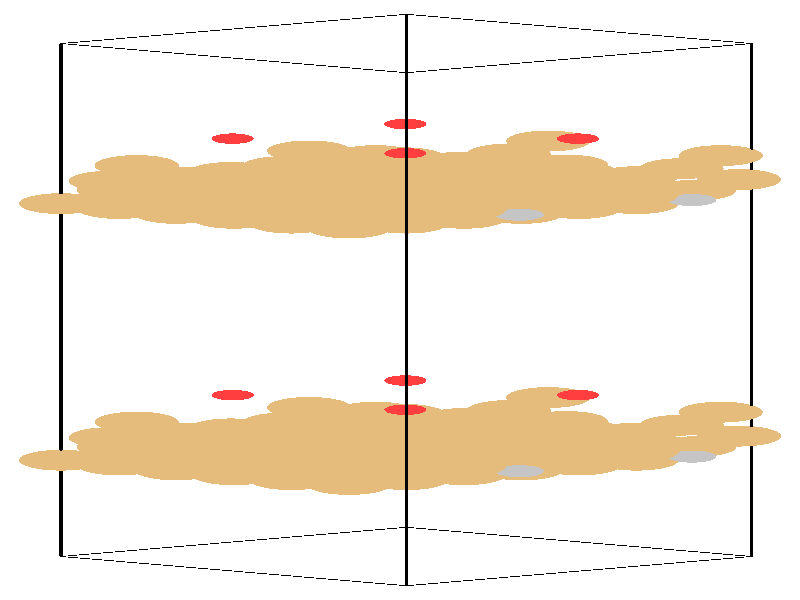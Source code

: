 #include "colors.inc"
#include "finish.inc"

global_settings {assumed_gamma 1 max_trace_level 6}
background {color White}
camera {orthographic
  right -25.09*x up 76.08*y
  direction 1.00*z
  location <0,0,50.00> look_at <0,0,0>}
light_source {<  2.00,   3.00,  40.00> color White
  area_light <0.70, 0, 0>, <0, 0.70, 0>, 3, 3
  adaptive 1 jitter}

#declare simple = finish {phong 0.7}
#declare pale = finish {ambient .5 diffuse .85 roughness .001 specular 0.200 }
#declare intermediate = finish {ambient 0.3 diffuse 0.6 specular 0.10 roughness 0.04 }
#declare vmd = finish {ambient .0 diffuse .65 phong 0.1 phong_size 40. specular 0.500 }
#declare jmol = finish {ambient .2 diffuse .6 specular 1 roughness .001 metallic}
#declare ase2 = finish {ambient 0.05 brilliance 3 diffuse 0.6 metallic specular 0.70 roughness 0.04 reflection 0.15}
#declare ase3 = finish {ambient .15 brilliance 2 diffuse .6 metallic specular 1. roughness .001 reflection .0}
#declare glass = finish {ambient .05 diffuse .3 specular 1. roughness .001}
#declare glass2 = finish {ambient .0 diffuse .3 specular 1. reflection .25 roughness .001}
#declare Rcell = 0.050;
#declare Rbond = 0.100;

#macro atom(LOC, R, COL, TRANS, FIN)
  sphere{LOC, R texture{pigment{color COL transmit TRANS} finish{FIN}}}
#end
#macro constrain(LOC, R, COL, TRANS FIN)
union{torus{R, Rcell rotate 45*z texture{pigment{color COL transmit TRANS} finish{FIN}}}
      torus{R, Rcell rotate -45*z texture{pigment{color COL transmit TRANS} finish{FIN}}}
      translate LOC}
#end

cylinder {<-10.63, -32.52, -33.83>, <  0.20, -36.23, -23.65>, Rcell pigment {Black}}
cylinder {<  0.20, -28.82, -44.00>, < 11.03, -32.52, -33.83>, Rcell pigment {Black}}
cylinder {<  0.20,  36.23, -20.33>, < 11.03,  32.52, -10.15>, Rcell pigment {Black}}
cylinder {<-10.63,  32.52, -10.15>, <  0.20,  28.82,   0.03>, Rcell pigment {Black}}
cylinder {<-10.63, -32.52, -33.83>, <  0.20, -28.82, -44.00>, Rcell pigment {Black}}
cylinder {<  0.20, -36.23, -23.65>, < 11.03, -32.52, -33.83>, Rcell pigment {Black}}
cylinder {<  0.20,  28.82,   0.03>, < 11.03,  32.52, -10.15>, Rcell pigment {Black}}
cylinder {<-10.63,  32.52, -10.15>, <  0.20,  36.23, -20.33>, Rcell pigment {Black}}
cylinder {<-10.63, -32.52, -33.83>, <-10.63,  32.52, -10.15>, Rcell pigment {Black}}
cylinder {<  0.20, -36.23, -23.65>, <  0.20,  28.82,   0.03>, Rcell pigment {Black}}
cylinder {< 11.03, -32.52, -33.83>, < 11.03,  32.52, -10.15>, Rcell pigment {Black}}
cylinder {<  0.20, -28.82, -44.00>, <  0.20,  36.23, -20.33>, Rcell pigment {Black}}
atom(<-10.63, -20.31, -29.38>, 1.32, rgb <0.78, 0.50, 0.20>, 0.0, ase3) // #0 
atom(< -8.82, -20.92, -27.68>, 1.32, rgb <0.78, 0.50, 0.20>, 0.0, ase3) // #1 
atom(< -7.02, -21.54, -25.99>, 1.32, rgb <0.78, 0.50, 0.20>, 0.0, ase3) // #2 
atom(< -8.82, -19.69, -31.08>, 1.32, rgb <0.78, 0.50, 0.20>, 0.0, ase3) // #3 
atom(< -7.02, -20.31, -29.38>, 1.32, rgb <0.78, 0.50, 0.20>, 0.0, ase3) // #4 
atom(< -5.21, -20.92, -27.68>, 1.32, rgb <0.78, 0.50, 0.20>, 0.0, ase3) // #5 
atom(< -7.02, -19.07, -32.77>, 1.32, rgb <0.78, 0.50, 0.20>, 0.0, ase3) // #6 
atom(< -5.21, -19.69, -31.08>, 1.32, rgb <0.78, 0.50, 0.20>, 0.0, ase3) // #7 
atom(< -3.41, -20.31, -29.38>, 1.32, rgb <0.78, 0.50, 0.20>, 0.0, ase3) // #8 
atom(< -8.82, -18.61, -28.76>, 1.32, rgb <0.78, 0.50, 0.20>, 0.0, ase3) // #9 
atom(< -7.02, -19.23, -27.07>, 1.32, rgb <0.78, 0.50, 0.20>, 0.0, ase3) // #10 
atom(< -5.21, -19.85, -25.37>, 1.32, rgb <0.78, 0.50, 0.20>, 0.0, ase3) // #11 
atom(< -7.02, -17.99, -30.46>, 1.32, rgb <0.78, 0.50, 0.20>, 0.0, ase3) // #12 
atom(< -5.21, -18.61, -28.76>, 1.32, rgb <0.78, 0.50, 0.20>, 0.0, ase3) // #13 
atom(< -3.41, -19.23, -27.07>, 1.32, rgb <0.78, 0.50, 0.20>, 0.0, ase3) // #14 
atom(< -5.21, -17.38, -32.15>, 1.32, rgb <0.78, 0.50, 0.20>, 0.0, ase3) // #15 
atom(< -3.41, -17.99, -30.46>, 1.32, rgb <0.78, 0.50, 0.20>, 0.0, ase3) // #16 
atom(< -1.60, -18.61, -28.76>, 1.32, rgb <0.78, 0.50, 0.20>, 0.0, ase3) // #17 
atom(< 10.63, -17.26, -28.16>, 1.32, rgb <0.78, 0.50, 0.20>, 0.0, ase3) // #18 
atom(< -9.07, -17.45, -26.68>, 1.32, rgb <0.78, 0.50, 0.20>, 0.0, ase3) // #19 
atom(<  3.41, -14.01, -34.99>, 1.32, rgb <0.78, 0.50, 0.20>, 0.0, ase3) // #20 
atom(< -8.26, -15.48, -28.68>, 1.32, rgb <0.78, 0.50, 0.20>, 0.0, ase3) // #21 
atom(< -6.73, -16.93, -28.02>, 1.32, rgb <0.78, 0.50, 0.20>, 0.0, ase3) // #22 
atom(< -5.20, -17.38, -25.92>, 1.32, rgb <0.78, 0.50, 0.20>, 0.0, ase3) // #23 
atom(<  4.65, -16.07, -22.22>, 1.32, rgb <0.78, 0.50, 0.20>, 0.0, ase3) // #24 
atom(< -5.31, -16.34, -29.78>, 1.32, rgb <0.78, 0.50, 0.20>, 0.0, ase3) // #25 
atom(< -3.42, -16.88, -28.21>, 1.32, rgb <0.78, 0.50, 0.20>, 0.0, ase3) // #26 
atom(<  0.17, -10.21, -30.86>, 0.66, rgb <1.00, 0.05, 0.05>, 0.0, ase3) // #27 
atom(< -1.67, -19.86, -27.42>, 0.76, rgb <0.56, 0.56, 0.56>, 0.0, ase3) // #28 
atom(<-10.63,  12.22, -17.54>, 1.32, rgb <0.78, 0.50, 0.20>, 0.0, ase3) // #29 
atom(< -8.82,  11.60, -15.85>, 1.32, rgb <0.78, 0.50, 0.20>, 0.0, ase3) // #30 
atom(< -7.02,  10.98, -14.15>, 1.32, rgb <0.78, 0.50, 0.20>, 0.0, ase3) // #31 
atom(< -8.82,  12.83, -19.24>, 1.32, rgb <0.78, 0.50, 0.20>, 0.0, ase3) // #32 
atom(< -7.02,  12.22, -17.54>, 1.32, rgb <0.78, 0.50, 0.20>, 0.0, ase3) // #33 
atom(< -5.21,  11.60, -15.85>, 1.32, rgb <0.78, 0.50, 0.20>, 0.0, ase3) // #34 
atom(< -7.02,  13.45, -20.93>, 1.32, rgb <0.78, 0.50, 0.20>, 0.0, ase3) // #35 
atom(< -5.21,  12.83, -19.24>, 1.32, rgb <0.78, 0.50, 0.20>, 0.0, ase3) // #36 
atom(< -3.41,  12.22, -17.54>, 1.32, rgb <0.78, 0.50, 0.20>, 0.0, ase3) // #37 
atom(< -8.82,  13.91, -16.92>, 1.32, rgb <0.78, 0.50, 0.20>, 0.0, ase3) // #38 
atom(< -7.02,  13.29, -15.23>, 1.32, rgb <0.78, 0.50, 0.20>, 0.0, ase3) // #39 
atom(< -5.21,  12.68, -13.53>, 1.32, rgb <0.78, 0.50, 0.20>, 0.0, ase3) // #40 
atom(< -7.02,  14.53, -18.62>, 1.32, rgb <0.78, 0.50, 0.20>, 0.0, ase3) // #41 
atom(< -5.21,  13.91, -16.92>, 1.32, rgb <0.78, 0.50, 0.20>, 0.0, ase3) // #42 
atom(< -3.41,  13.29, -15.23>, 1.32, rgb <0.78, 0.50, 0.20>, 0.0, ase3) // #43 
atom(< -5.21,  15.15, -20.32>, 1.32, rgb <0.78, 0.50, 0.20>, 0.0, ase3) // #44 
atom(< -3.41,  14.53, -18.62>, 1.32, rgb <0.78, 0.50, 0.20>, 0.0, ase3) // #45 
atom(< -1.60,  13.91, -16.92>, 1.32, rgb <0.78, 0.50, 0.20>, 0.0, ase3) // #46 
atom(< 10.63,  15.27, -16.32>, 1.32, rgb <0.78, 0.50, 0.20>, 0.0, ase3) // #47 
atom(< -9.07,  15.07, -14.85>, 1.32, rgb <0.78, 0.50, 0.20>, 0.0, ase3) // #48 
atom(<  3.41,  18.51, -23.15>, 1.32, rgb <0.78, 0.50, 0.20>, 0.0, ase3) // #49 
atom(< -8.26,  17.05, -16.84>, 1.32, rgb <0.78, 0.50, 0.20>, 0.0, ase3) // #50 
atom(< -6.73,  15.59, -16.18>, 1.32, rgb <0.78, 0.50, 0.20>, 0.0, ase3) // #51 
atom(< -5.20,  15.14, -14.09>, 1.32, rgb <0.78, 0.50, 0.20>, 0.0, ase3) // #52 
atom(<  4.65,  16.45, -10.39>, 1.32, rgb <0.78, 0.50, 0.20>, 0.0, ase3) // #53 
atom(< -5.31,  16.18, -17.94>, 1.32, rgb <0.78, 0.50, 0.20>, 0.0, ase3) // #54 
atom(< -3.42,  15.64, -16.37>, 1.32, rgb <0.78, 0.50, 0.20>, 0.0, ase3) // #55 
atom(<  0.17,  22.31, -19.02>, 0.66, rgb <1.00, 0.05, 0.05>, 0.0, ase3) // #56 
atom(< -1.67,  12.67, -15.59>, 0.76, rgb <0.56, 0.56, 0.56>, 0.0, ase3) // #57 
atom(< -5.21, -18.45, -34.47>, 1.32, rgb <0.78, 0.50, 0.20>, 0.0, ase3) // #58 
atom(< -3.41, -19.07, -32.77>, 1.32, rgb <0.78, 0.50, 0.20>, 0.0, ase3) // #59 
atom(< -1.60, -19.69, -31.08>, 1.32, rgb <0.78, 0.50, 0.20>, 0.0, ase3) // #60 
atom(< -3.41, -17.84, -36.16>, 1.32, rgb <0.78, 0.50, 0.20>, 0.0, ase3) // #61 
atom(< -1.60, -18.45, -34.47>, 1.32, rgb <0.78, 0.50, 0.20>, 0.0, ase3) // #62 
atom(<  0.20, -19.07, -32.77>, 1.32, rgb <0.78, 0.50, 0.20>, 0.0, ase3) // #63 
atom(< -1.60, -17.22, -37.86>, 1.32, rgb <0.78, 0.50, 0.20>, 0.0, ase3) // #64 
atom(<  0.20, -17.84, -36.16>, 1.32, rgb <0.78, 0.50, 0.20>, 0.0, ase3) // #65 
atom(<  2.01, -18.45, -34.47>, 1.32, rgb <0.78, 0.50, 0.20>, 0.0, ase3) // #66 
atom(< -3.41, -16.76, -33.85>, 1.32, rgb <0.78, 0.50, 0.20>, 0.0, ase3) // #67 
atom(< -1.60, -17.38, -32.15>, 1.32, rgb <0.78, 0.50, 0.20>, 0.0, ase3) // #68 
atom(<  0.20, -17.99, -30.46>, 1.32, rgb <0.78, 0.50, 0.20>, 0.0, ase3) // #69 
atom(< -1.60, -16.14, -35.55>, 1.32, rgb <0.78, 0.50, 0.20>, 0.0, ase3) // #70 
atom(<  0.20, -16.76, -33.85>, 1.32, rgb <0.78, 0.50, 0.20>, 0.0, ase3) // #71 
atom(<  2.01, -17.38, -32.15>, 1.32, rgb <0.78, 0.50, 0.20>, 0.0, ase3) // #72 
atom(<  0.20, -15.52, -37.24>, 1.32, rgb <0.78, 0.50, 0.20>, 0.0, ase3) // #73 
atom(<  2.01, -16.14, -35.55>, 1.32, rgb <0.78, 0.50, 0.20>, 0.0, ase3) // #74 
atom(<  3.81, -16.76, -33.85>, 1.32, rgb <0.78, 0.50, 0.20>, 0.0, ase3) // #75 
atom(<  5.21, -19.11, -23.07>, 1.32, rgb <0.78, 0.50, 0.20>, 0.0, ase3) // #76 
atom(< -3.65, -15.60, -31.77>, 1.32, rgb <0.78, 0.50, 0.20>, 0.0, ase3) // #77 
atom(< -2.00, -15.87, -29.90>, 1.32, rgb <0.78, 0.50, 0.20>, 0.0, ase3) // #78 
atom(< -2.85, -13.62, -33.77>, 1.32, rgb <0.78, 0.50, 0.20>, 0.0, ase3) // #79 
atom(< -1.31, -15.08, -33.10>, 1.32, rgb <0.78, 0.50, 0.20>, 0.0, ase3) // #80 
atom(<  0.21, -15.53, -31.01>, 1.32, rgb <0.78, 0.50, 0.20>, 0.0, ase3) // #81 
atom(< 10.06, -14.22, -27.31>, 1.32, rgb <0.78, 0.50, 0.20>, 0.0, ase3) // #82 
atom(<  0.11, -14.49, -34.87>, 1.32, rgb <0.78, 0.50, 0.20>, 0.0, ase3) // #83 
atom(<  1.99, -15.03, -33.30>, 1.32, rgb <0.78, 0.50, 0.20>, 0.0, ase3) // #84 
atom(< -5.25, -12.06, -25.77>, 0.66, rgb <1.00, 0.05, 0.05>, 0.0, ase3) // #85 
atom(<  3.75, -18.00, -32.51>, 0.76, rgb <0.56, 0.56, 0.56>, 0.0, ase3) // #86 
atom(< -5.21,  14.07, -22.63>, 1.32, rgb <0.78, 0.50, 0.20>, 0.0, ase3) // #87 
atom(< -3.41,  13.45, -20.93>, 1.32, rgb <0.78, 0.50, 0.20>, 0.0, ase3) // #88 
atom(< -1.60,  12.83, -19.24>, 1.32, rgb <0.78, 0.50, 0.20>, 0.0, ase3) // #89 
atom(< -3.41,  14.69, -24.33>, 1.32, rgb <0.78, 0.50, 0.20>, 0.0, ase3) // #90 
atom(< -1.60,  14.07, -22.63>, 1.32, rgb <0.78, 0.50, 0.20>, 0.0, ase3) // #91 
atom(<  0.20,  13.45, -20.93>, 1.32, rgb <0.78, 0.50, 0.20>, 0.0, ase3) // #92 
atom(< -1.60,  15.30, -26.02>, 1.32, rgb <0.78, 0.50, 0.20>, 0.0, ase3) // #93 
atom(<  0.20,  14.69, -24.33>, 1.32, rgb <0.78, 0.50, 0.20>, 0.0, ase3) // #94 
atom(<  2.01,  14.07, -22.63>, 1.32, rgb <0.78, 0.50, 0.20>, 0.0, ase3) // #95 
atom(< -3.41,  15.76, -22.01>, 1.32, rgb <0.78, 0.50, 0.20>, 0.0, ase3) // #96 
atom(< -1.60,  15.15, -20.32>, 1.32, rgb <0.78, 0.50, 0.20>, 0.0, ase3) // #97 
atom(<  0.20,  14.53, -18.62>, 1.32, rgb <0.78, 0.50, 0.20>, 0.0, ase3) // #98 
atom(< -1.60,  16.38, -23.71>, 1.32, rgb <0.78, 0.50, 0.20>, 0.0, ase3) // #99 
atom(<  0.20,  15.76, -22.01>, 1.32, rgb <0.78, 0.50, 0.20>, 0.0, ase3) // #100 
atom(<  2.01,  15.15, -20.32>, 1.32, rgb <0.78, 0.50, 0.20>, 0.0, ase3) // #101 
atom(<  0.20,  17.00, -25.41>, 1.32, rgb <0.78, 0.50, 0.20>, 0.0, ase3) // #102 
atom(<  2.01,  16.38, -23.71>, 1.32, rgb <0.78, 0.50, 0.20>, 0.0, ase3) // #103 
atom(<  3.81,  15.76, -22.01>, 1.32, rgb <0.78, 0.50, 0.20>, 0.0, ase3) // #104 
atom(<  5.21,  13.41, -11.23>, 1.32, rgb <0.78, 0.50, 0.20>, 0.0, ase3) // #105 
atom(< -3.65,  16.92, -19.94>, 1.32, rgb <0.78, 0.50, 0.20>, 0.0, ase3) // #106 
atom(< -2.00,  16.66, -18.07>, 1.32, rgb <0.78, 0.50, 0.20>, 0.0, ase3) // #107 
atom(< -2.85,  18.90, -21.93>, 1.32, rgb <0.78, 0.50, 0.20>, 0.0, ase3) // #108 
atom(< -1.31,  17.44, -21.27>, 1.32, rgb <0.78, 0.50, 0.20>, 0.0, ase3) // #109 
atom(<  0.21,  16.99, -19.18>, 1.32, rgb <0.78, 0.50, 0.20>, 0.0, ase3) // #110 
atom(< 10.06,  18.31, -15.47>, 1.32, rgb <0.78, 0.50, 0.20>, 0.0, ase3) // #111 
atom(<  0.11,  18.04, -23.03>, 1.32, rgb <0.78, 0.50, 0.20>, 0.0, ase3) // #112 
atom(<  1.99,  17.50, -21.46>, 1.32, rgb <0.78, 0.50, 0.20>, 0.0, ase3) // #113 
atom(< -5.25,  20.46, -13.93>, 0.66, rgb <1.00, 0.05, 0.05>, 0.0, ase3) // #114 
atom(<  3.75,  14.52, -20.68>, 0.76, rgb <0.56, 0.56, 0.56>, 0.0, ase3) // #115 
atom(< -5.21, -22.16, -24.29>, 1.32, rgb <0.78, 0.50, 0.20>, 0.0, ase3) // #116 
atom(< -3.41, -22.78, -22.59>, 1.32, rgb <0.78, 0.50, 0.20>, 0.0, ase3) // #117 
atom(< -1.60, -23.39, -20.90>, 1.32, rgb <0.78, 0.50, 0.20>, 0.0, ase3) // #118 
atom(< -3.41, -21.54, -25.99>, 1.32, rgb <0.78, 0.50, 0.20>, 0.0, ase3) // #119 
atom(< -1.60, -22.16, -24.29>, 1.32, rgb <0.78, 0.50, 0.20>, 0.0, ase3) // #120 
atom(<  0.20, -22.78, -22.59>, 1.32, rgb <0.78, 0.50, 0.20>, 0.0, ase3) // #121 
atom(< -1.60, -20.92, -27.68>, 1.32, rgb <0.78, 0.50, 0.20>, 0.0, ase3) // #122 
atom(<  0.20, -21.54, -25.99>, 1.32, rgb <0.78, 0.50, 0.20>, 0.0, ase3) // #123 
atom(<  2.01, -22.16, -24.29>, 1.32, rgb <0.78, 0.50, 0.20>, 0.0, ase3) // #124 
atom(< -3.41, -20.46, -23.67>, 1.32, rgb <0.78, 0.50, 0.20>, 0.0, ase3) // #125 
atom(< -1.60, -21.08, -21.98>, 1.32, rgb <0.78, 0.50, 0.20>, 0.0, ase3) // #126 
atom(<  0.20, -21.70, -20.28>, 1.32, rgb <0.78, 0.50, 0.20>, 0.0, ase3) // #127 
atom(< -1.60, -19.85, -25.37>, 1.32, rgb <0.78, 0.50, 0.20>, 0.0, ase3) // #128 
atom(<  0.20, -20.46, -23.67>, 1.32, rgb <0.78, 0.50, 0.20>, 0.0, ase3) // #129 
atom(<  2.01, -21.08, -21.98>, 1.32, rgb <0.78, 0.50, 0.20>, 0.0, ase3) // #130 
atom(<  0.20, -19.23, -27.07>, 1.32, rgb <0.78, 0.50, 0.20>, 0.0, ase3) // #131 
atom(<  2.01, -19.85, -25.37>, 1.32, rgb <0.78, 0.50, 0.20>, 0.0, ase3) // #132 
atom(<  3.81, -20.46, -23.67>, 1.32, rgb <0.78, 0.50, 0.20>, 0.0, ase3) // #133 
atom(<  5.21, -15.40, -33.24>, 1.32, rgb <0.78, 0.50, 0.20>, 0.0, ase3) // #134 
atom(< -3.65, -19.30, -21.60>, 1.32, rgb <0.78, 0.50, 0.20>, 0.0, ase3) // #135 
atom(<  8.83, -15.87, -29.90>, 1.32, rgb <0.78, 0.50, 0.20>, 0.0, ase3) // #136 
atom(< -2.85, -17.33, -23.59>, 1.32, rgb <0.78, 0.50, 0.20>, 0.0, ase3) // #137 
atom(< -1.31, -18.78, -22.93>, 1.32, rgb <0.78, 0.50, 0.20>, 0.0, ase3) // #138 
atom(<  0.21, -19.23, -20.84>, 1.32, rgb <0.78, 0.50, 0.20>, 0.0, ase3) // #139 
atom(< -0.77, -14.22, -27.31>, 1.32, rgb <0.78, 0.50, 0.20>, 0.0, ase3) // #140 
atom(<  0.11, -18.19, -24.69>, 1.32, rgb <0.78, 0.50, 0.20>, 0.0, ase3) // #141 
atom(<  1.99, -18.73, -23.12>, 1.32, rgb <0.78, 0.50, 0.20>, 0.0, ase3) // #142 
atom(<  5.58, -12.06, -25.77>, 0.66, rgb <1.00, 0.05, 0.05>, 0.0, ase3) // #143 
atom(<  3.75, -21.71, -22.34>, 0.76, rgb <0.56, 0.56, 0.56>, 0.0, ase3) // #144 
atom(< -5.21,  10.36, -12.45>, 1.32, rgb <0.78, 0.50, 0.20>, 0.0, ase3) // #145 
atom(< -3.41,   9.75, -10.76>, 1.32, rgb <0.78, 0.50, 0.20>, 0.0, ase3) // #146 
atom(< -1.60,   9.13,  -9.06>, 1.32, rgb <0.78, 0.50, 0.20>, 0.0, ase3) // #147 
atom(< -3.41,  10.98, -14.15>, 1.32, rgb <0.78, 0.50, 0.20>, 0.0, ase3) // #148 
atom(< -1.60,  10.36, -12.45>, 1.32, rgb <0.78, 0.50, 0.20>, 0.0, ase3) // #149 
atom(<  0.20,   9.75, -10.76>, 1.32, rgb <0.78, 0.50, 0.20>, 0.0, ase3) // #150 
atom(< -1.60,  11.60, -15.85>, 1.32, rgb <0.78, 0.50, 0.20>, 0.0, ase3) // #151 
atom(<  0.20,  10.98, -14.15>, 1.32, rgb <0.78, 0.50, 0.20>, 0.0, ase3) // #152 
atom(<  2.01,  10.36, -12.45>, 1.32, rgb <0.78, 0.50, 0.20>, 0.0, ase3) // #153 
atom(< -3.41,  12.06, -11.84>, 1.32, rgb <0.78, 0.50, 0.20>, 0.0, ase3) // #154 
atom(< -1.60,  11.44, -10.14>, 1.32, rgb <0.78, 0.50, 0.20>, 0.0, ase3) // #155 
atom(<  0.20,  10.83,  -8.44>, 1.32, rgb <0.78, 0.50, 0.20>, 0.0, ase3) // #156 
atom(< -1.60,  12.68, -13.53>, 1.32, rgb <0.78, 0.50, 0.20>, 0.0, ase3) // #157 
atom(<  0.20,  12.06, -11.84>, 1.32, rgb <0.78, 0.50, 0.20>, 0.0, ase3) // #158 
atom(<  2.01,  11.44, -10.14>, 1.32, rgb <0.78, 0.50, 0.20>, 0.0, ase3) // #159 
atom(<  0.20,  13.29, -15.23>, 1.32, rgb <0.78, 0.50, 0.20>, 0.0, ase3) // #160 
atom(<  2.01,  12.68, -13.53>, 1.32, rgb <0.78, 0.50, 0.20>, 0.0, ase3) // #161 
atom(<  3.81,  12.06, -11.84>, 1.32, rgb <0.78, 0.50, 0.20>, 0.0, ase3) // #162 
atom(<  5.21,  17.12, -21.41>, 1.32, rgb <0.78, 0.50, 0.20>, 0.0, ase3) // #163 
atom(< -3.65,  13.22,  -9.76>, 1.32, rgb <0.78, 0.50, 0.20>, 0.0, ase3) // #164 
atom(<  8.83,  16.66, -18.07>, 1.32, rgb <0.78, 0.50, 0.20>, 0.0, ase3) // #165 
atom(< -2.85,  15.19, -11.75>, 1.32, rgb <0.78, 0.50, 0.20>, 0.0, ase3) // #166 
atom(< -1.31,  13.74, -11.09>, 1.32, rgb <0.78, 0.50, 0.20>, 0.0, ase3) // #167 
atom(<  0.21,  13.29,  -9.00>, 1.32, rgb <0.78, 0.50, 0.20>, 0.0, ase3) // #168 
atom(< -0.77,  18.31, -15.47>, 1.32, rgb <0.78, 0.50, 0.20>, 0.0, ase3) // #169 
atom(<  0.11,  14.33, -12.85>, 1.32, rgb <0.78, 0.50, 0.20>, 0.0, ase3) // #170 
atom(<  1.99,  13.79, -11.28>, 1.32, rgb <0.78, 0.50, 0.20>, 0.0, ase3) // #171 
atom(<  5.58,  20.46, -13.93>, 0.66, rgb <1.00, 0.05, 0.05>, 0.0, ase3) // #172 
atom(<  3.75,  10.81, -10.50>, 0.76, rgb <0.56, 0.56, 0.56>, 0.0, ase3) // #173 
atom(<  0.20, -20.31, -29.38>, 1.32, rgb <0.78, 0.50, 0.20>, 0.0, ase3) // #174 
atom(<  2.01, -20.92, -27.68>, 1.32, rgb <0.78, 0.50, 0.20>, 0.0, ase3) // #175 
atom(<  3.81, -21.54, -25.99>, 1.32, rgb <0.78, 0.50, 0.20>, 0.0, ase3) // #176 
atom(<  2.01, -19.69, -31.08>, 1.32, rgb <0.78, 0.50, 0.20>, 0.0, ase3) // #177 
atom(<  3.81, -20.31, -29.38>, 1.32, rgb <0.78, 0.50, 0.20>, 0.0, ase3) // #178 
atom(<  5.62, -20.92, -27.68>, 1.32, rgb <0.78, 0.50, 0.20>, 0.0, ase3) // #179 
atom(<  3.81, -19.07, -32.77>, 1.32, rgb <0.78, 0.50, 0.20>, 0.0, ase3) // #180 
atom(<  5.62, -19.69, -31.08>, 1.32, rgb <0.78, 0.50, 0.20>, 0.0, ase3) // #181 
atom(<  7.42, -20.31, -29.38>, 1.32, rgb <0.78, 0.50, 0.20>, 0.0, ase3) // #182 
atom(<  2.01, -18.61, -28.76>, 1.32, rgb <0.78, 0.50, 0.20>, 0.0, ase3) // #183 
atom(<  3.81, -19.23, -27.07>, 1.32, rgb <0.78, 0.50, 0.20>, 0.0, ase3) // #184 
atom(<  5.62, -19.85, -25.37>, 1.32, rgb <0.78, 0.50, 0.20>, 0.0, ase3) // #185 
atom(<  3.81, -17.99, -30.46>, 1.32, rgb <0.78, 0.50, 0.20>, 0.0, ase3) // #186 
atom(<  5.62, -18.61, -28.76>, 1.32, rgb <0.78, 0.50, 0.20>, 0.0, ase3) // #187 
atom(<  7.42, -19.23, -27.07>, 1.32, rgb <0.78, 0.50, 0.20>, 0.0, ase3) // #188 
atom(<  5.62, -17.38, -32.15>, 1.32, rgb <0.78, 0.50, 0.20>, 0.0, ase3) // #189 
atom(<  7.42, -17.99, -30.46>, 1.32, rgb <0.78, 0.50, 0.20>, 0.0, ase3) // #190 
atom(<  9.23, -18.61, -28.76>, 1.32, rgb <0.78, 0.50, 0.20>, 0.0, ase3) // #191 
atom(< -0.20, -17.26, -28.16>, 1.32, rgb <0.78, 0.50, 0.20>, 0.0, ase3) // #192 
atom(<  1.76, -17.45, -26.68>, 1.32, rgb <0.78, 0.50, 0.20>, 0.0, ase3) // #193 
atom(<  3.41, -17.72, -24.81>, 1.32, rgb <0.78, 0.50, 0.20>, 0.0, ase3) // #194 
atom(<  2.57, -15.48, -28.68>, 1.32, rgb <0.78, 0.50, 0.20>, 0.0, ase3) // #195 
atom(<  4.10, -16.93, -28.02>, 1.32, rgb <0.78, 0.50, 0.20>, 0.0, ase3) // #196 
atom(<  5.63, -17.38, -25.92>, 1.32, rgb <0.78, 0.50, 0.20>, 0.0, ase3) // #197 
atom(<  4.65, -12.37, -32.40>, 1.32, rgb <0.78, 0.50, 0.20>, 0.0, ase3) // #198 
atom(<  5.52, -16.34, -29.78>, 1.32, rgb <0.78, 0.50, 0.20>, 0.0, ase3) // #199 
atom(<  7.41, -16.88, -28.21>, 1.32, rgb <0.78, 0.50, 0.20>, 0.0, ase3) // #200 
atom(<  0.17, -13.92, -20.68>, 0.66, rgb <1.00, 0.05, 0.05>, 0.0, ase3) // #201 
atom(<  9.16, -19.86, -27.42>, 0.76, rgb <0.56, 0.56, 0.56>, 0.0, ase3) // #202 
atom(<  0.20,  12.22, -17.54>, 1.32, rgb <0.78, 0.50, 0.20>, 0.0, ase3) // #203 
atom(<  2.01,  11.60, -15.85>, 1.32, rgb <0.78, 0.50, 0.20>, 0.0, ase3) // #204 
atom(<  3.81,  10.98, -14.15>, 1.32, rgb <0.78, 0.50, 0.20>, 0.0, ase3) // #205 
atom(<  2.01,  12.83, -19.24>, 1.32, rgb <0.78, 0.50, 0.20>, 0.0, ase3) // #206 
atom(<  3.81,  12.22, -17.54>, 1.32, rgb <0.78, 0.50, 0.20>, 0.0, ase3) // #207 
atom(<  5.62,  11.60, -15.85>, 1.32, rgb <0.78, 0.50, 0.20>, 0.0, ase3) // #208 
atom(<  3.81,  13.45, -20.93>, 1.32, rgb <0.78, 0.50, 0.20>, 0.0, ase3) // #209 
atom(<  5.62,  12.83, -19.24>, 1.32, rgb <0.78, 0.50, 0.20>, 0.0, ase3) // #210 
atom(<  7.42,  12.22, -17.54>, 1.32, rgb <0.78, 0.50, 0.20>, 0.0, ase3) // #211 
atom(<  2.01,  13.91, -16.92>, 1.32, rgb <0.78, 0.50, 0.20>, 0.0, ase3) // #212 
atom(<  3.81,  13.29, -15.23>, 1.32, rgb <0.78, 0.50, 0.20>, 0.0, ase3) // #213 
atom(<  5.62,  12.68, -13.53>, 1.32, rgb <0.78, 0.50, 0.20>, 0.0, ase3) // #214 
atom(<  3.81,  14.53, -18.62>, 1.32, rgb <0.78, 0.50, 0.20>, 0.0, ase3) // #215 
atom(<  5.62,  13.91, -16.92>, 1.32, rgb <0.78, 0.50, 0.20>, 0.0, ase3) // #216 
atom(<  7.42,  13.29, -15.23>, 1.32, rgb <0.78, 0.50, 0.20>, 0.0, ase3) // #217 
atom(<  5.62,  15.15, -20.32>, 1.32, rgb <0.78, 0.50, 0.20>, 0.0, ase3) // #218 
atom(<  7.42,  14.53, -18.62>, 1.32, rgb <0.78, 0.50, 0.20>, 0.0, ase3) // #219 
atom(<  9.23,  13.91, -16.92>, 1.32, rgb <0.78, 0.50, 0.20>, 0.0, ase3) // #220 
atom(< -0.20,  15.27, -16.32>, 1.32, rgb <0.78, 0.50, 0.20>, 0.0, ase3) // #221 
atom(<  1.76,  15.07, -14.85>, 1.32, rgb <0.78, 0.50, 0.20>, 0.0, ase3) // #222 
atom(<  3.41,  14.81, -12.98>, 1.32, rgb <0.78, 0.50, 0.20>, 0.0, ase3) // #223 
atom(<  2.57,  17.05, -16.84>, 1.32, rgb <0.78, 0.50, 0.20>, 0.0, ase3) // #224 
atom(<  4.10,  15.59, -16.18>, 1.32, rgb <0.78, 0.50, 0.20>, 0.0, ase3) // #225 
atom(<  5.63,  15.14, -14.09>, 1.32, rgb <0.78, 0.50, 0.20>, 0.0, ase3) // #226 
atom(<  4.65,  20.16, -20.56>, 1.32, rgb <0.78, 0.50, 0.20>, 0.0, ase3) // #227 
atom(<  5.52,  16.18, -17.94>, 1.32, rgb <0.78, 0.50, 0.20>, 0.0, ase3) // #228 
atom(<  7.41,  15.64, -16.37>, 1.32, rgb <0.78, 0.50, 0.20>, 0.0, ase3) // #229 
atom(<  0.17,  18.61,  -8.84>, 0.66, rgb <1.00, 0.05, 0.05>, 0.0, ase3) // #230 
atom(<  9.16,  12.67, -15.59>, 0.76, rgb <0.56, 0.56, 0.56>, 0.0, ase3) // #231 
